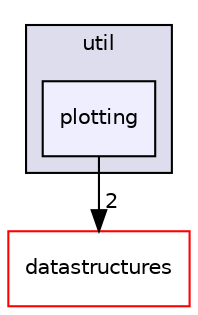 digraph "/home/travis/build/hypro/hypro/src/hypro/util/plotting" {
  compound=true
  node [ fontsize="10", fontname="Helvetica"];
  edge [ labelfontsize="10", labelfontname="Helvetica"];
  subgraph clusterdir_879d833e0dfbe8f31a5e860bb94efb50 {
    graph [ bgcolor="#ddddee", pencolor="black", label="util" fontname="Helvetica", fontsize="10", URL="dir_879d833e0dfbe8f31a5e860bb94efb50.html"]
  dir_88175a59a487d6ac58f6c5607ce909d5 [shape=box, label="plotting", style="filled", fillcolor="#eeeeff", pencolor="black", URL="dir_88175a59a487d6ac58f6c5607ce909d5.html"];
  }
  dir_bce2075adec303dcb2f0c4fbfcbc8493 [shape=box label="datastructures" fillcolor="white" style="filled" color="red" URL="dir_bce2075adec303dcb2f0c4fbfcbc8493.html"];
  dir_88175a59a487d6ac58f6c5607ce909d5->dir_bce2075adec303dcb2f0c4fbfcbc8493 [headlabel="2", labeldistance=1.5 headhref="dir_000052_000020.html"];
}
